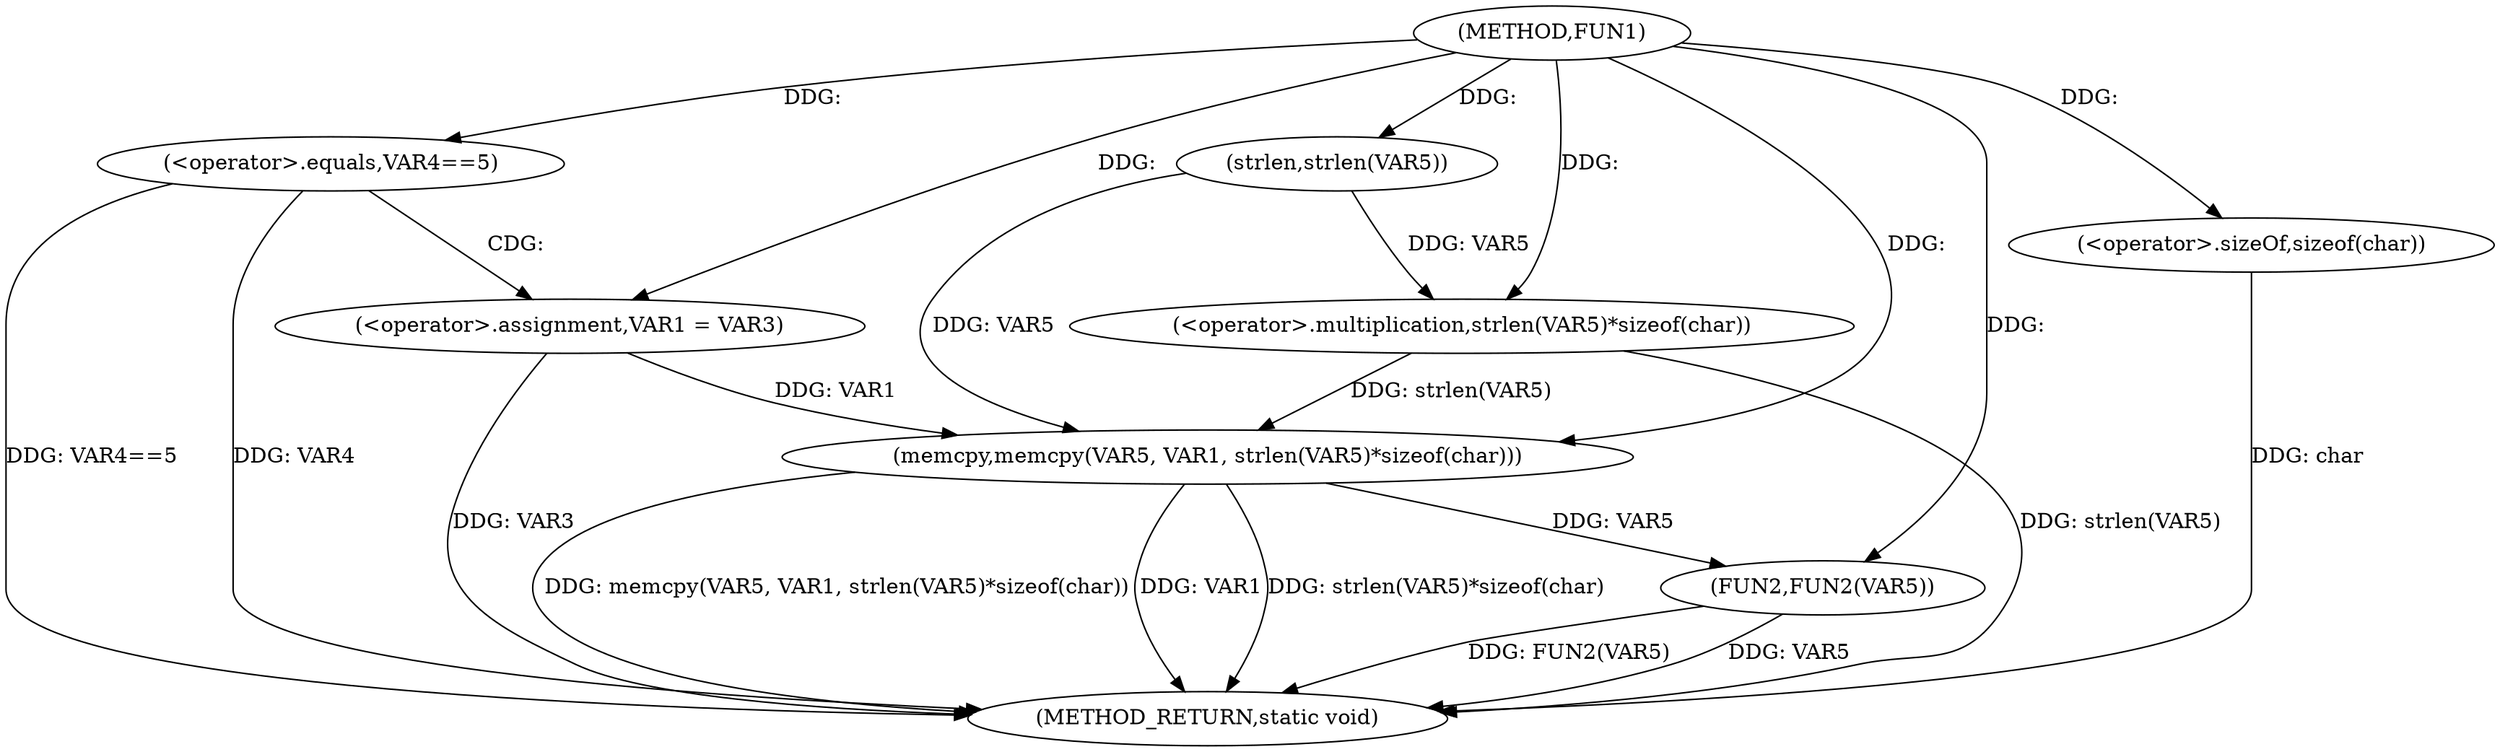 digraph FUN1 {  
"1000100" [label = "(METHOD,FUN1)" ]
"1000125" [label = "(METHOD_RETURN,static void)" ]
"1000106" [label = "(<operator>.equals,VAR4==5)" ]
"1000110" [label = "(<operator>.assignment,VAR1 = VAR3)" ]
"1000115" [label = "(memcpy,memcpy(VAR5, VAR1, strlen(VAR5)*sizeof(char)))" ]
"1000118" [label = "(<operator>.multiplication,strlen(VAR5)*sizeof(char))" ]
"1000119" [label = "(strlen,strlen(VAR5))" ]
"1000121" [label = "(<operator>.sizeOf,sizeof(char))" ]
"1000123" [label = "(FUN2,FUN2(VAR5))" ]
  "1000115" -> "1000125"  [ label = "DDG: VAR1"] 
  "1000106" -> "1000125"  [ label = "DDG: VAR4"] 
  "1000123" -> "1000125"  [ label = "DDG: FUN2(VAR5)"] 
  "1000115" -> "1000125"  [ label = "DDG: strlen(VAR5)*sizeof(char)"] 
  "1000110" -> "1000125"  [ label = "DDG: VAR3"] 
  "1000121" -> "1000125"  [ label = "DDG: char"] 
  "1000118" -> "1000125"  [ label = "DDG: strlen(VAR5)"] 
  "1000106" -> "1000125"  [ label = "DDG: VAR4==5"] 
  "1000123" -> "1000125"  [ label = "DDG: VAR5"] 
  "1000115" -> "1000125"  [ label = "DDG: memcpy(VAR5, VAR1, strlen(VAR5)*sizeof(char))"] 
  "1000100" -> "1000106"  [ label = "DDG: "] 
  "1000100" -> "1000110"  [ label = "DDG: "] 
  "1000119" -> "1000115"  [ label = "DDG: VAR5"] 
  "1000100" -> "1000115"  [ label = "DDG: "] 
  "1000110" -> "1000115"  [ label = "DDG: VAR1"] 
  "1000118" -> "1000115"  [ label = "DDG: strlen(VAR5)"] 
  "1000119" -> "1000118"  [ label = "DDG: VAR5"] 
  "1000100" -> "1000119"  [ label = "DDG: "] 
  "1000100" -> "1000118"  [ label = "DDG: "] 
  "1000100" -> "1000121"  [ label = "DDG: "] 
  "1000115" -> "1000123"  [ label = "DDG: VAR5"] 
  "1000100" -> "1000123"  [ label = "DDG: "] 
  "1000106" -> "1000110"  [ label = "CDG: "] 
}
